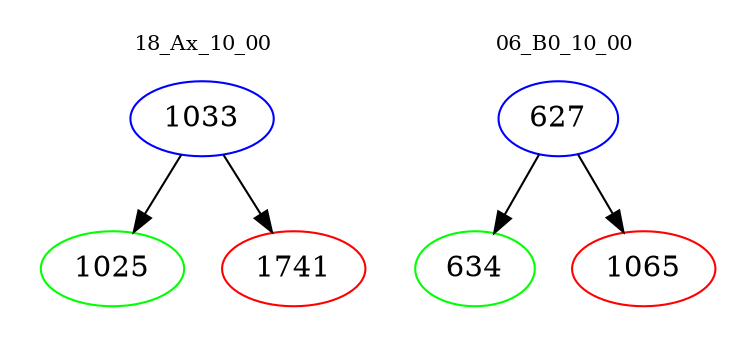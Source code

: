 digraph{
subgraph cluster_0 {
color = white
label = "18_Ax_10_00";
fontsize=10;
T0_1033 [label="1033", color="blue"]
T0_1033 -> T0_1025 [color="black"]
T0_1025 [label="1025", color="green"]
T0_1033 -> T0_1741 [color="black"]
T0_1741 [label="1741", color="red"]
}
subgraph cluster_1 {
color = white
label = "06_B0_10_00";
fontsize=10;
T1_627 [label="627", color="blue"]
T1_627 -> T1_634 [color="black"]
T1_634 [label="634", color="green"]
T1_627 -> T1_1065 [color="black"]
T1_1065 [label="1065", color="red"]
}
}
